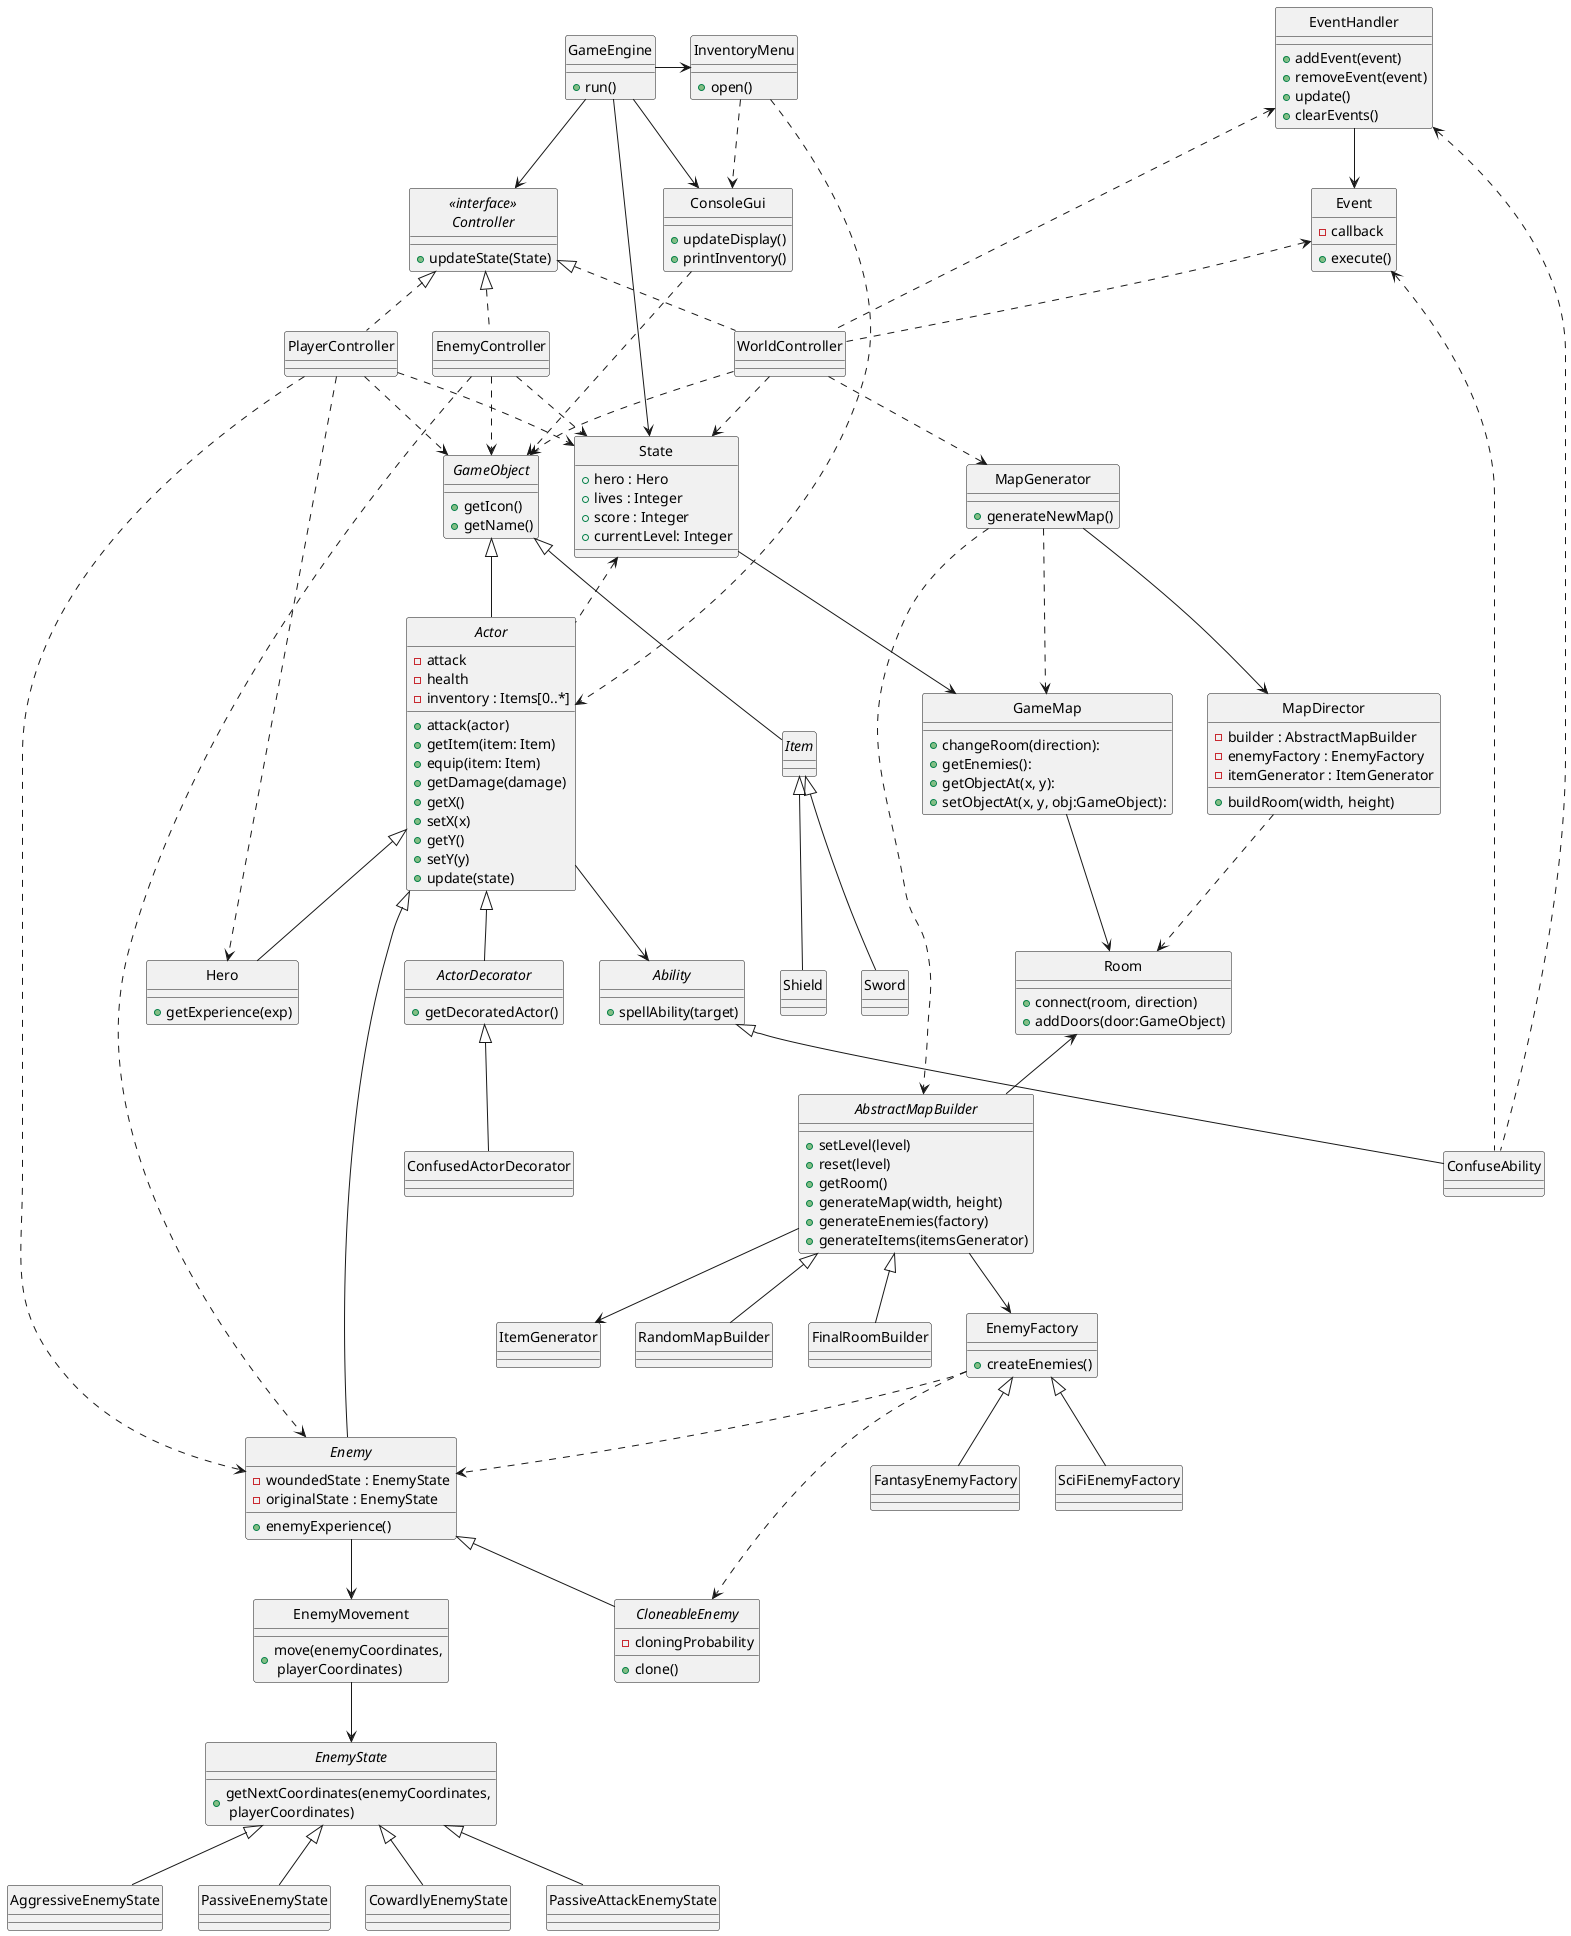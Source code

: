 @startuml
skinparam style strictuml

ConsoleGui  <-- GameEngine

class ConsoleGui {
+updateDisplay()
+printInventory()
}

class GameEngine {
+run()
}


GameEngine --> "<<interface>>\nController"
GameEngine --> State


abstract class GameObject {
+getIcon()
+getName()
}

EnemyController ..> GameObject
PlayerController ..> GameObject
WorldController ..> GameObject

GameObject <|-- Actor
GameObject <|-- Item
abstract class Item {
}



Item <|-- Sword
class Sword {
}
Item <|-- Shield
class Shield {
}

'abstract class GameObject {
'}

abstract class Actor {
-attack
-health
-inventory : Items[0..*]
+attack(actor)
+getItem(item: Item)
+equip(item: Item)
+getDamage(damage)
+getX()
+setX(x)
+getY()
+setY(y)
+update(state)
}


'"<<interface>>\nController"
interface "<<interface>>\nController" {
+updateState(State)
}

"<<interface>>\nController" <|.. EnemyController
EnemyController ..> State
EnemyController ...> Enemy
class EnemyController {
}

"<<interface>>\nController" <|.. WorldController
WorldController ..> State
'WorldController ..> Item
class WorldController {
}

"<<interface>>\nController" <|.. PlayerController
PlayerController ..> State
PlayerController ..> Hero
PlayerController ..> Enemy
class PlayerController {
}


GameEngine -> InventoryMenu
InventoryMenu ..> Actor
InventoryMenu ..> ConsoleGui
ConsoleGui ...> GameObject
class InventoryMenu {
+open()
}


Actor <|-- Hero
class Hero {
+getExperience(exp)
}


Actor <|-- Enemy
abstract class Enemy {
-woundedState : EnemyState
-originalState : EnemyState
+enemyExperience()
}

class State {
+hero : Hero
+lives : Integer
+score : Integer
+currentLevel: Integer
}
State --> GameMap



WorldController ..> MapGenerator

'class ItemGenerator {
'+generateItems()
'}
'ItemGenerator ..> Item

'class EnemyGenerator {
'+generateEnemies()
'}
'EnemyGenerator ..> Enemy
class MapGenerator {
+generateNewMap()
}
MapGenerator ..> GameMap
'MapGenerator --> EnemyGenerator
'MapGenerator --> ItemGenerator

class GameMap {
+changeRoom(direction):
+getEnemies():
+getObjectAt(x, y):
+setObjectAt(x, y, obj:GameObject):
}
GameMap --> Room

class Room {
+connect(room, direction)
+addDoors(door:GameObject)
}

State <.. Actor

abstract class EnemyState {
+getNextCoordinates(enemyCoordinates,\n playerCoordinates)
}

EnemyState <|-- AggressiveEnemyState
EnemyState <|-- PassiveEnemyState
EnemyState <|-- CowardlyEnemyState
EnemyState <|-- PassiveAttackEnemyState

class AggressiveEnemyState {
}
class PassiveEnemyState {
}
class CowardlyEnemyState {
}
class PassiveAttackEnemyState {
}

class EnemyMovement {
+move(enemyCoordinates,\n playerCoordinates)
}

EnemyMovement --> EnemyState
Enemy --> EnemyMovement


abstract class ActorDecorator {
+getDecoratedActor()
}

class ConfusedActorDecorator {
}

 Actor <|-- ActorDecorator
 ActorDecorator <|-- ConfusedActorDecorator


Actor --> Ability
abstract class Ability {
+spellAbility(target)
}

class ConfuseAbility {
}
Event <.. ConfuseAbility
EventHandler <.. ConfuseAbility

Event <.. WorldController
EventHandler <.. WorldController


Ability <|-- ConfuseAbility

class Event {
-callback
+execute()
}

EventHandler --> Event
class EventHandler {
+addEvent(event)
+removeEvent(event)
+update()
+clearEvents()
}

class EnemyFactory {
+createEnemies()
}
EnemyFactory ..> Enemy
EnemyFactory ..> CloneableEnemy


EnemyFactory <|-- FantasyEnemyFactory
EnemyFactory <|-- SciFiEnemyFactory

class FantasyEnemyFactory {
}

class SciFiEnemyFactory {
}


MapGenerator ..> AbstractMapBuilder
Room <-- AbstractMapBuilder
AbstractMapBuilder --> EnemyFactory
AbstractMapBuilder --> ItemGenerator
abstract class AbstractMapBuilder {
+setLevel(level)
+reset(level)
+getRoom()
+generateMap(width, height)
+generateEnemies(factory)
+generateItems(itemsGenerator)
}

AbstractMapBuilder <|-- RandomMapBuilder
class RandomMapBuilder {
}
AbstractMapBuilder <|-- FinalRoomBuilder
class FinalRoomBuilder {
}


MapGenerator --> MapDirector
class MapDirector {
-builder : AbstractMapBuilder
-enemyFactory : EnemyFactory
-itemGenerator : ItemGenerator
+buildRoom(width, height)
}
MapDirector ..> Room

Enemy <|-- CloneableEnemy
abstract class CloneableEnemy {
-cloningProbability
+clone()
}

@enduml
